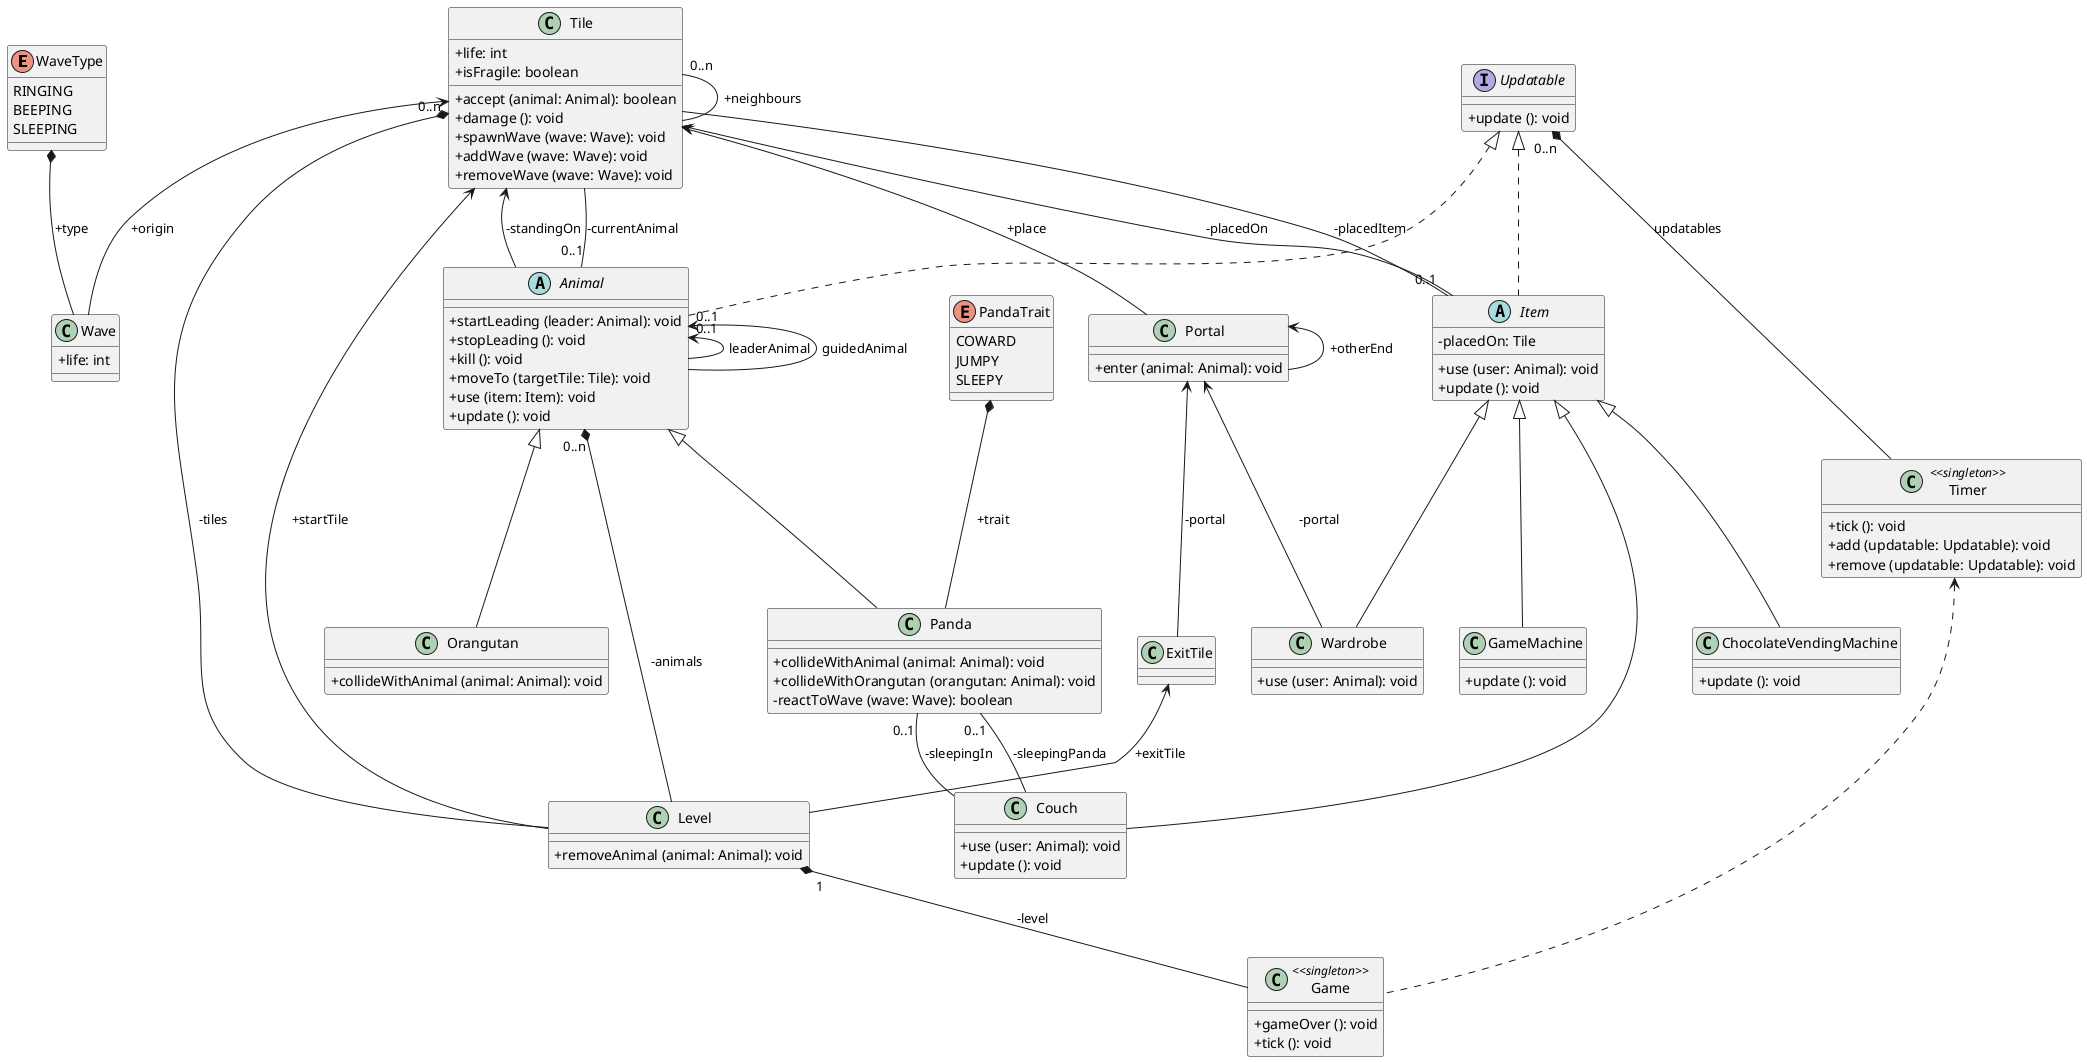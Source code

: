 @startuml

skinparam classAttributeIconSize 0
skinparam guillemet false

' =====
' Enums
' =====

enum WaveType {
    RINGING
    BEEPING
    SLEEPING
}

enum PandaTrait {
    COWARD
    JUMPY
    SLEEPY
}

' ==========
' Interfaces
' ==========

interface Updatable {
    +update (): void
}

' =======
' Classes
' =======

class Timer <<singleton>> {
    +tick (): void
    +add (updatable: Updatable): void
    +remove (updatable: Updatable): void
}

class Game <<singleton>> {
    +gameOver (): void
    +tick (): void
}

class Level {
    +removeAnimal (animal: Animal): void
}

class Tile {
    +life: int
    +isFragile: boolean
    +accept (animal: Animal): boolean
    +damage (): void
    +spawnWave (wave: Wave): void
    +addWave (wave: Wave): void
    +removeWave (wave: Wave): void
}

class ExitTile {
}

abstract class Animal {
    +startLeading (leader: Animal): void
    +stopLeading (): void
    +kill (): void
    +moveTo (targetTile: Tile): void
    +use (item: Item): void
    +update (): void
}

abstract class Item {
    -placedOn: Tile
    +use (user: Animal): void
    +update (): void
}

class Panda {
    +collideWithAnimal (animal: Animal): void
    +collideWithOrangutan (orangutan: Animal): void
    -reactToWave (wave: Wave): boolean
}

class Orangutan {
    +collideWithAnimal (animal: Animal): void
}

class Couch {
    +use (user: Animal): void
    +update (): void
}

class GameMachine {
    +update (): void
}

class ChocolateVendingMachine {
    +update (): void
}

class Wardrobe {
    +use (user: Animal): void
}

class Portal {
    +enter (animal: Animal): void
}

class Wave {
    +life: int
}

' ===========
' Inheritance
' ===========

Updatable <|.. Animal
Updatable <|.. Item

Animal <|-- Panda
Animal <|-- Orangutan

Item <|-- Couch
Item <|-- GameMachine
Item <|-- ChocolateVendingMachine
Item <|-- Wardrobe

' ============
' Compositions
' ============

Updatable "0..n" *-- Timer : updatables
Tile "0..n" *-- Level : -tiles
Animal "0..n" *-- Level : -animals
Level "1" *-- Game: -level
WaveType *-- Wave : +type
PandaTrait *-- Panda : +trait

' ============
' Associations
' ============

Tile "0..n" -- Tile : +neighbours

Tile <-- Animal : -standingOn
Animal "0..1" -- Tile : -currentAnimal

Animal "0..1" <-- Animal : leaderAnimal
Animal "0..1" <-- Animal : guidedAnimal

Tile <-- Item : -placedOn
Item "0..1" -- Tile : -placedItem

Panda "0..1" -- Couch : -sleepingPanda
Couch -- "0..1" Panda : -sleepingIn

Tile <-- Wave : +origin

Portal <-- Portal : +otherEnd
Tile <-- Portal : +place

Portal <-- ExitTile : -portal
Portal <-- Wardrobe : -portal

Timer <.. Game

Tile <-- Level : +startTile
ExitTile <-- Level : +exitTile

@enduml